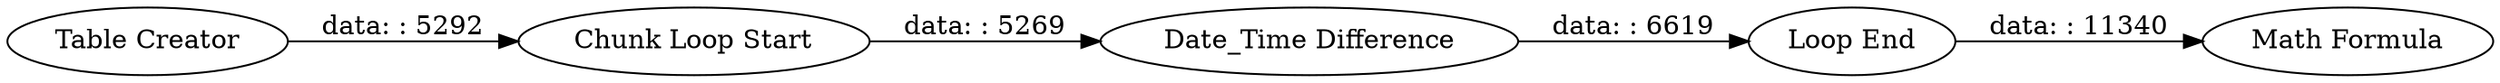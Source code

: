 digraph {
	"643262326197053274_4" [label="Loop End"]
	"643262326197053274_8" [label="Math Formula"]
	"643262326197053274_1" [label="Date_Time Difference"]
	"643262326197053274_2" [label="Table Creator"]
	"643262326197053274_3" [label="Chunk Loop Start"]
	"643262326197053274_4" -> "643262326197053274_8" [label="data: : 11340"]
	"643262326197053274_2" -> "643262326197053274_3" [label="data: : 5292"]
	"643262326197053274_3" -> "643262326197053274_1" [label="data: : 5269"]
	"643262326197053274_1" -> "643262326197053274_4" [label="data: : 6619"]
	rankdir=LR
}
